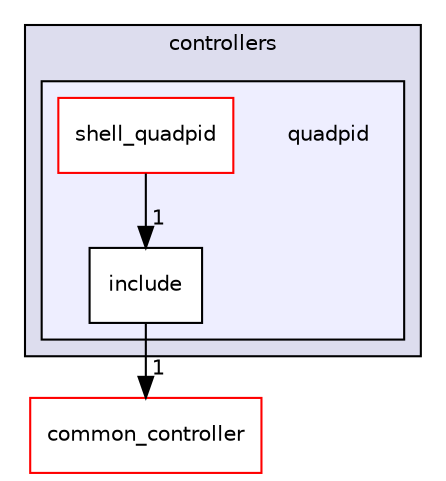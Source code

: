 digraph "controllers/quadpid" {
  bgcolor=transparent;
  compound=true
  node [ fontsize="10", fontname="Helvetica"];
  edge [ labelfontsize="10", labelfontname="Helvetica"];
  subgraph clusterdir_87b6ed4386158a4d6cd0ecd5fb5bd5c2 {
    graph [ bgcolor="#ddddee", pencolor="black", label="controllers" fontname="Helvetica", fontsize="10", URL="dir_87b6ed4386158a4d6cd0ecd5fb5bd5c2.html"]
  subgraph clusterdir_c5424d814684ccb69990ace141dc03c3 {
    graph [ bgcolor="#eeeeff", pencolor="black", label="" URL="dir_c5424d814684ccb69990ace141dc03c3.html"];
    dir_c5424d814684ccb69990ace141dc03c3 [shape=plaintext label="quadpid"];
    dir_4c601c2d162e24967d79c904f9677eb2 [shape=box label="include" color="black" fillcolor="white" style="filled" URL="dir_4c601c2d162e24967d79c904f9677eb2.html"];
    dir_34aeaa722609c780bba587621bd45020 [shape=box label="shell_quadpid" color="red" fillcolor="white" style="filled" URL="dir_34aeaa722609c780bba587621bd45020.html"];
  }
  }
  dir_a82ce13c1d67d5a20951674cd6ee18e7 [shape=box label="common_controller" color="red" URL="dir_a82ce13c1d67d5a20951674cd6ee18e7.html"];
  dir_4c601c2d162e24967d79c904f9677eb2->dir_a82ce13c1d67d5a20951674cd6ee18e7 [headlabel="1", labeldistance=1.5 headhref="dir_000010_000001.html"];
  dir_34aeaa722609c780bba587621bd45020->dir_4c601c2d162e24967d79c904f9677eb2 [headlabel="1", labeldistance=1.5 headhref="dir_000011_000010.html"];
}
